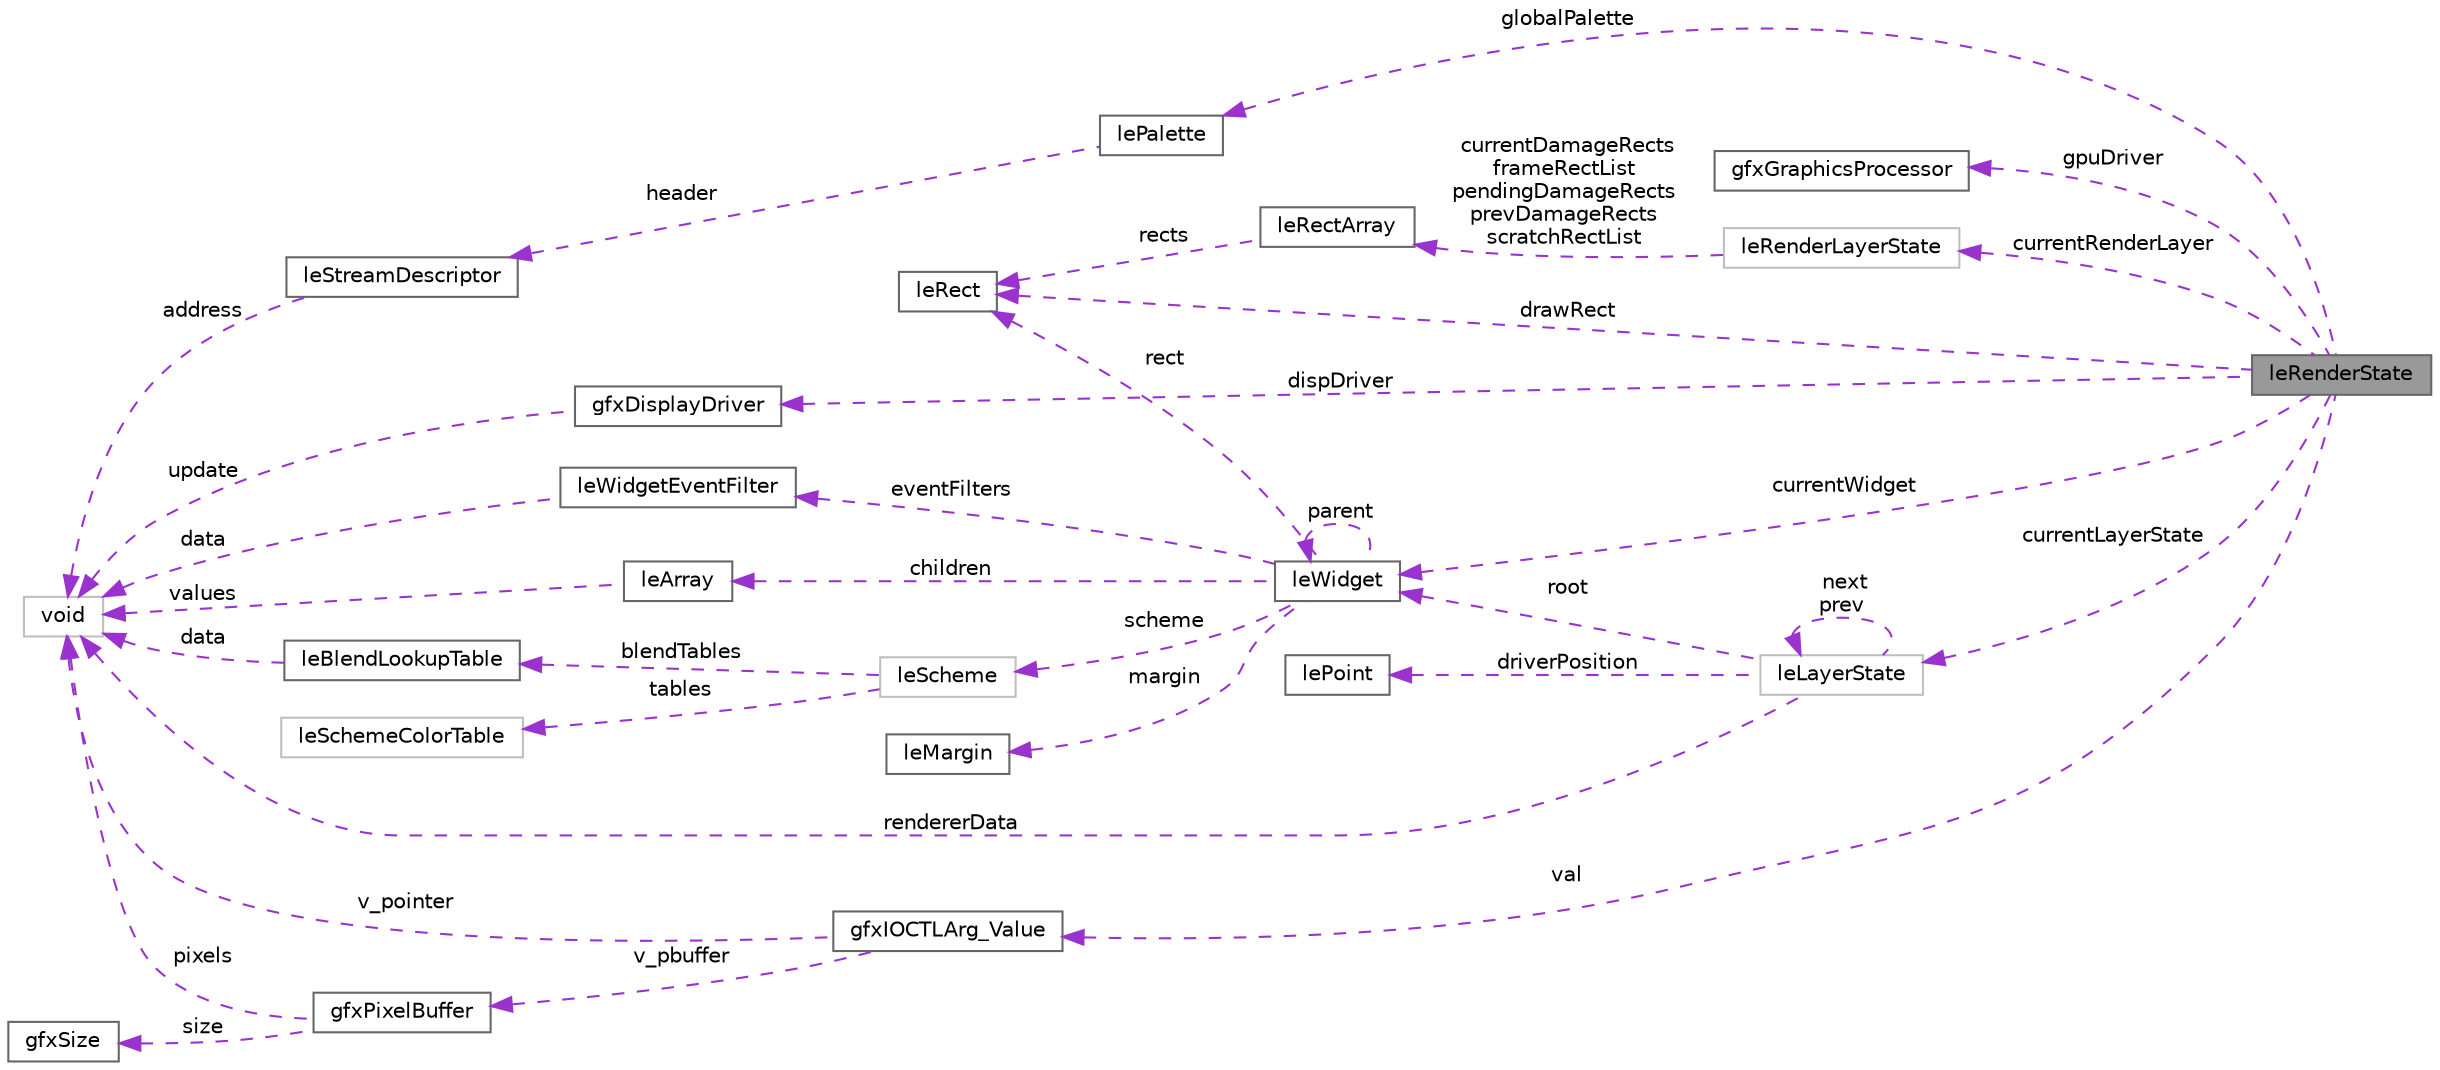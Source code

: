 digraph "leRenderState"
{
 // INTERACTIVE_SVG=YES
 // LATEX_PDF_SIZE
  bgcolor="transparent";
  edge [fontname=Helvetica,fontsize=10,labelfontname=Helvetica,labelfontsize=10];
  node [fontname=Helvetica,fontsize=10,shape=box,height=0.2,width=0.4];
  rankdir="LR";
  Node1 [label="leRenderState",height=0.2,width=0.4,color="gray40", fillcolor="grey60", style="filled", fontcolor="black",tooltip="This structs represents global state of the renderer."];
  Node2 -> Node1 [dir="back",color="darkorchid3",style="dashed",label=" dispDriver" ];
  Node2 [label="gfxDisplayDriver",height=0.2,width=0.4,color="gray40", fillcolor="white", style="filled",URL="$structgfxDisplayDriver.html",tooltip="This struct represents the display driver interface."];
  Node3 -> Node2 [dir="back",color="darkorchid3",style="dashed",label=" update" ];
  Node3 [label="void",height=0.2,width=0.4,color="grey75", fillcolor="white", style="filled",tooltip=" "];
  Node4 -> Node1 [dir="back",color="darkorchid3",style="dashed",label=" gpuDriver" ];
  Node4 [label="gfxGraphicsProcessor",height=0.2,width=0.4,color="gray40", fillcolor="white", style="filled",URL="$structgfxGraphicsProcessor.html",tooltip="This struct represents the graphics processor interface."];
  Node5 -> Node1 [dir="back",color="darkorchid3",style="dashed",label=" currentWidget" ];
  Node5 [label="leWidget",height=0.2,width=0.4,color="gray40", fillcolor="white", style="filled",URL="$structleWidget.html",tooltip="Used to define a widget."];
  Node6 -> Node5 [dir="back",color="darkorchid3",style="dashed",label=" rect" ];
  Node6 [label="leRect",height=0.2,width=0.4,color="gray40", fillcolor="white", style="filled",URL="$structleRect.html",tooltip="This struct represents a rectangle."];
  Node7 -> Node5 [dir="back",color="darkorchid3",style="dashed",label=" margin" ];
  Node7 [label="leMargin",height=0.2,width=0.4,color="gray40", fillcolor="white", style="filled",URL="$structleMargin.html",tooltip="This struct represents the four margin settings for objects."];
  Node8 -> Node5 [dir="back",color="darkorchid3",style="dashed",label=" scheme" ];
  Node8 [label="leScheme",height=0.2,width=0.4,color="grey75", fillcolor="white", style="filled",URL="$structleScheme.html",tooltip=" "];
  Node9 -> Node8 [dir="back",color="darkorchid3",style="dashed",label=" tables" ];
  Node9 [label="leSchemeColorTable",height=0.2,width=0.4,color="grey75", fillcolor="white", style="filled",URL="$unionleSchemeColorTable.html",tooltip=" "];
  Node10 -> Node8 [dir="back",color="darkorchid3",style="dashed",label=" blendTables" ];
  Node10 [label="leBlendLookupTable",height=0.2,width=0.4,color="gray40", fillcolor="white", style="filled",URL="$structleBlendLookupTable.html",tooltip="This struct represents a blend color lookup table."];
  Node3 -> Node10 [dir="back",color="darkorchid3",style="dashed",label=" data" ];
  Node11 -> Node5 [dir="back",color="darkorchid3",style="dashed",label=" eventFilters" ];
  Node11 [label="leWidgetEventFilter",height=0.2,width=0.4,color="gray40", fillcolor="white", style="filled",URL="$structleWidgetEventFilter.html",tooltip="Used to define widget touch event filter."];
  Node3 -> Node11 [dir="back",color="darkorchid3",style="dashed",label=" data" ];
  Node5 -> Node5 [dir="back",color="darkorchid3",style="dashed",label=" parent" ];
  Node12 -> Node5 [dir="back",color="darkorchid3",style="dashed",label=" children" ];
  Node12 [label="leArray",height=0.2,width=0.4,color="gray40", fillcolor="white", style="filled",URL="$structleArray.html",tooltip="This struct represents a array."];
  Node3 -> Node12 [dir="back",color="darkorchid3",style="dashed",label=" values" ];
  Node6 -> Node1 [dir="back",color="darkorchid3",style="dashed",label=" drawRect" ];
  Node13 -> Node1 [dir="back",color="darkorchid3",style="dashed",label=" currentLayerState" ];
  Node13 [label="leLayerState",height=0.2,width=0.4,color="grey75", fillcolor="white", style="filled",URL="$structleLayerState.html",tooltip=" "];
  Node5 -> Node13 [dir="back",color="darkorchid3",style="dashed",label=" root" ];
  Node14 -> Node13 [dir="back",color="darkorchid3",style="dashed",label=" driverPosition" ];
  Node14 [label="lePoint",height=0.2,width=0.4,color="gray40", fillcolor="white", style="filled",URL="$structlePoint.html",tooltip="This structure represents a integer Cartesian point."];
  Node3 -> Node13 [dir="back",color="darkorchid3",style="dashed",label=" rendererData" ];
  Node13 -> Node13 [dir="back",color="darkorchid3",style="dashed",label=" next\nprev" ];
  Node15 -> Node1 [dir="back",color="darkorchid3",style="dashed",label=" currentRenderLayer" ];
  Node15 [label="leRenderLayerState",height=0.2,width=0.4,color="grey75", fillcolor="white", style="filled",URL="$structleRenderLayerState.html",tooltip=" "];
  Node16 -> Node15 [dir="back",color="darkorchid3",style="dashed",label=" currentDamageRects\nframeRectList\npendingDamageRects\nprevDamageRects\nscratchRectList" ];
  Node16 [label="leRectArray",height=0.2,width=0.4,color="gray40", fillcolor="white", style="filled",URL="$structleRectArray.html",tooltip="This struct represents a rectange array."];
  Node6 -> Node16 [dir="back",color="darkorchid3",style="dashed",label=" rects" ];
  Node17 -> Node1 [dir="back",color="darkorchid3",style="dashed",label=" globalPalette" ];
  Node17 [label="lePalette",height=0.2,width=0.4,color="gray40", fillcolor="white", style="filled",URL="$structlePalette.html",tooltip="This struct represents a palette asset."];
  Node18 -> Node17 [dir="back",color="darkorchid3",style="dashed",label=" header" ];
  Node18 [label="leStreamDescriptor",height=0.2,width=0.4,color="gray40", fillcolor="white", style="filled",URL="$structleStreamDescriptor.html",tooltip="This struct represents a stream descriptor."];
  Node3 -> Node18 [dir="back",color="darkorchid3",style="dashed",label=" address" ];
  Node19 -> Node1 [dir="back",color="darkorchid3",style="dashed",label=" val" ];
  Node19 [label="gfxIOCTLArg_Value",height=0.2,width=0.4,color="gray40", fillcolor="white", style="filled",URL="$structgfxIOCTLArg__Value.html",tooltip="This struct represents a standard IOCTL value argument."];
  Node3 -> Node19 [dir="back",color="darkorchid3",style="dashed",label=" v_pointer" ];
  Node20 -> Node19 [dir="back",color="darkorchid3",style="dashed",label=" v_pbuffer" ];
  Node20 [label="gfxPixelBuffer",height=0.2,width=0.4,color="gray40", fillcolor="white", style="filled",URL="$structgfxPixelBuffer.html",tooltip="This struct represents a pixel buffer."];
  Node21 -> Node20 [dir="back",color="darkorchid3",style="dashed",label=" size" ];
  Node21 [label="gfxSize",height=0.2,width=0.4,color="gray40", fillcolor="white", style="filled",URL="$structgfxSize.html",tooltip="This struct represents a size."];
  Node3 -> Node20 [dir="back",color="darkorchid3",style="dashed",label=" pixels" ];
}
